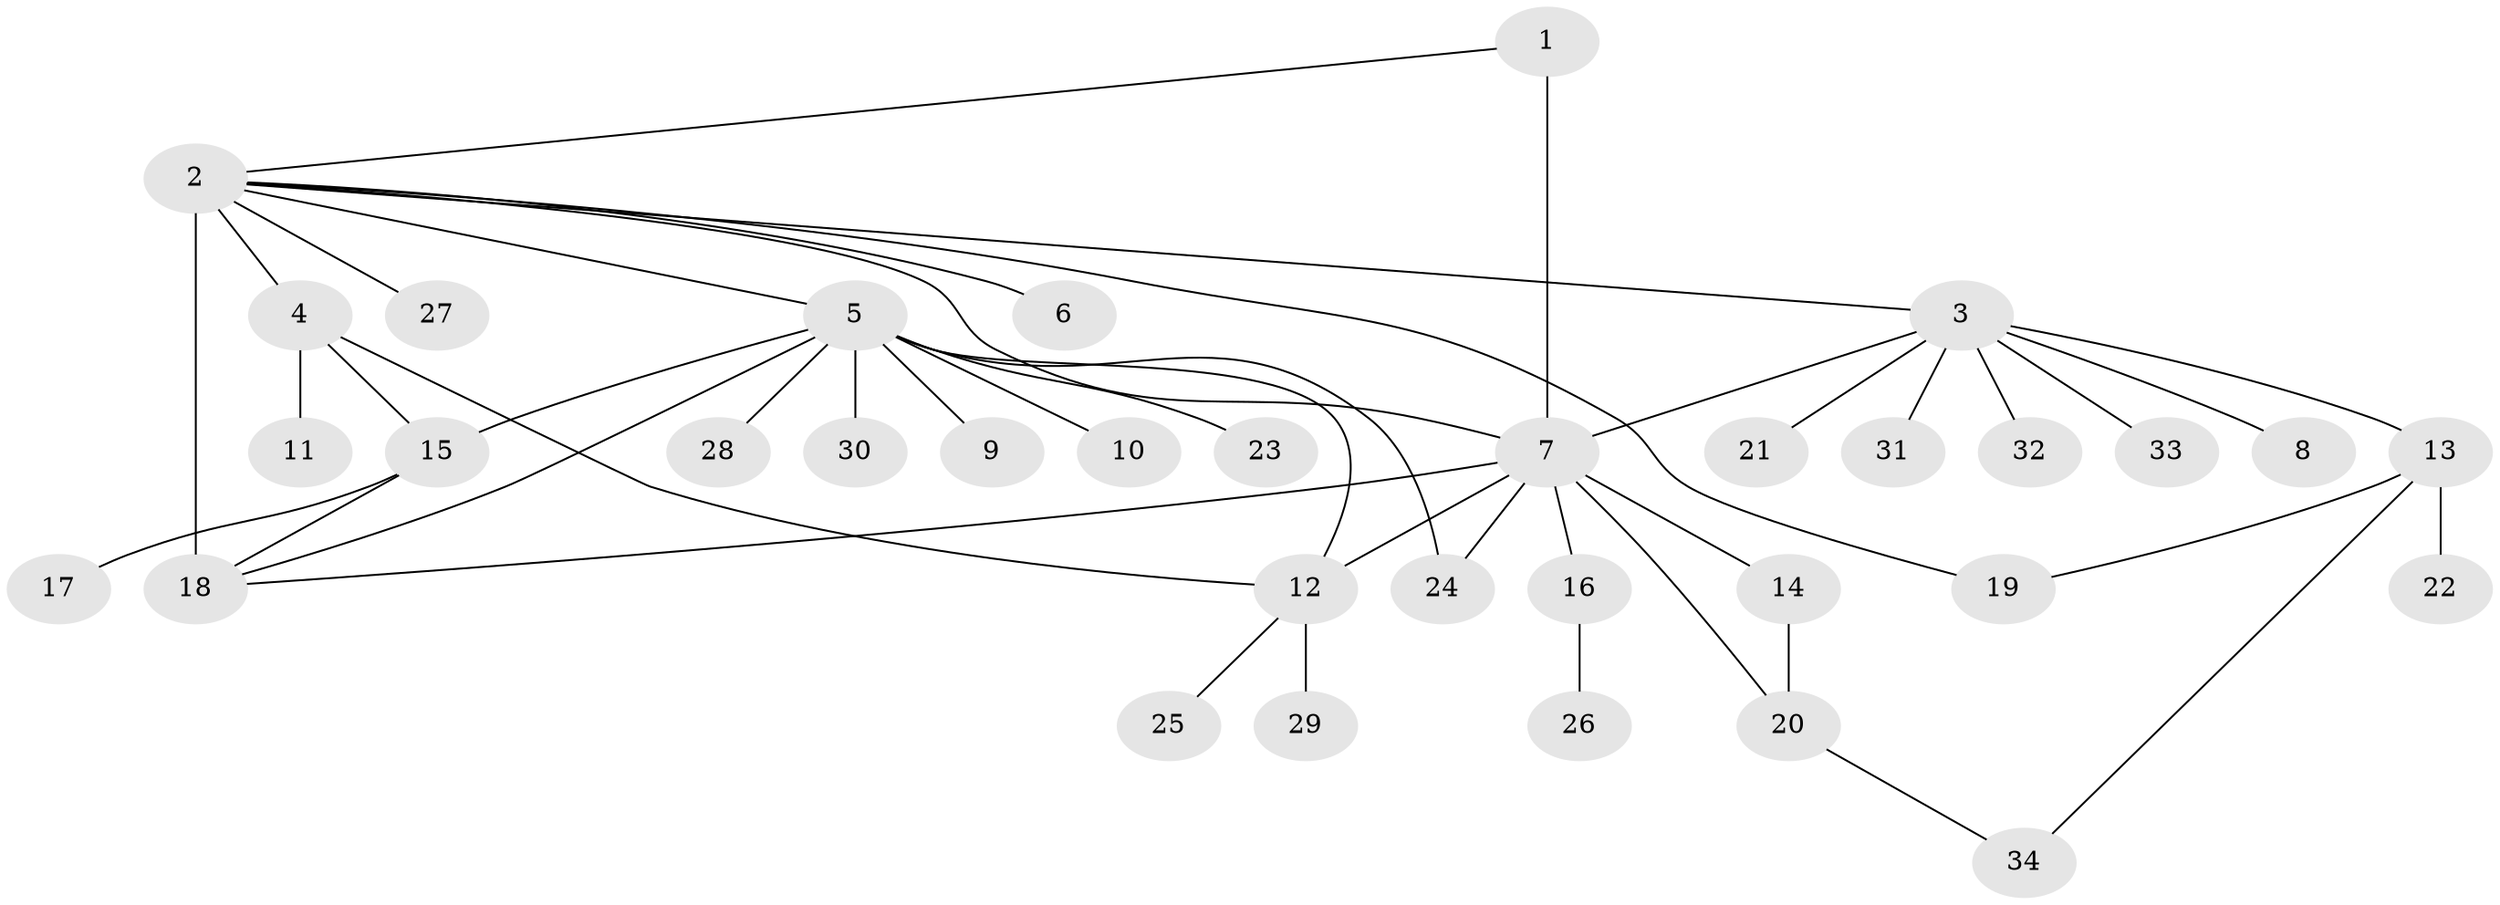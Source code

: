 // original degree distribution, {6: 0.029850746268656716, 20: 0.014925373134328358, 10: 0.014925373134328358, 5: 0.029850746268656716, 1: 0.582089552238806, 12: 0.014925373134328358, 2: 0.1791044776119403, 3: 0.1044776119402985, 8: 0.014925373134328358, 4: 0.014925373134328358}
// Generated by graph-tools (version 1.1) at 2025/43/03/06/25 01:43:19]
// undirected, 34 vertices, 45 edges
graph export_dot {
graph [start="1"]
  node [color=gray90,style=filled];
  1;
  2;
  3;
  4;
  5;
  6;
  7;
  8;
  9;
  10;
  11;
  12;
  13;
  14;
  15;
  16;
  17;
  18;
  19;
  20;
  21;
  22;
  23;
  24;
  25;
  26;
  27;
  28;
  29;
  30;
  31;
  32;
  33;
  34;
  1 -- 2 [weight=1.0];
  1 -- 7 [weight=4.0];
  2 -- 3 [weight=1.0];
  2 -- 4 [weight=1.0];
  2 -- 5 [weight=1.0];
  2 -- 6 [weight=1.0];
  2 -- 7 [weight=1.0];
  2 -- 18 [weight=9.0];
  2 -- 19 [weight=1.0];
  2 -- 27 [weight=1.0];
  3 -- 7 [weight=1.0];
  3 -- 8 [weight=1.0];
  3 -- 13 [weight=1.0];
  3 -- 21 [weight=1.0];
  3 -- 31 [weight=1.0];
  3 -- 32 [weight=1.0];
  3 -- 33 [weight=1.0];
  4 -- 11 [weight=1.0];
  4 -- 12 [weight=1.0];
  4 -- 15 [weight=1.0];
  5 -- 9 [weight=1.0];
  5 -- 10 [weight=1.0];
  5 -- 12 [weight=1.0];
  5 -- 15 [weight=1.0];
  5 -- 18 [weight=1.0];
  5 -- 23 [weight=1.0];
  5 -- 24 [weight=1.0];
  5 -- 28 [weight=1.0];
  5 -- 30 [weight=1.0];
  7 -- 12 [weight=1.0];
  7 -- 14 [weight=1.0];
  7 -- 16 [weight=1.0];
  7 -- 18 [weight=1.0];
  7 -- 20 [weight=1.0];
  7 -- 24 [weight=1.0];
  12 -- 25 [weight=1.0];
  12 -- 29 [weight=3.0];
  13 -- 19 [weight=1.0];
  13 -- 22 [weight=2.0];
  13 -- 34 [weight=1.0];
  14 -- 20 [weight=4.0];
  15 -- 17 [weight=1.0];
  15 -- 18 [weight=1.0];
  16 -- 26 [weight=1.0];
  20 -- 34 [weight=1.0];
}
